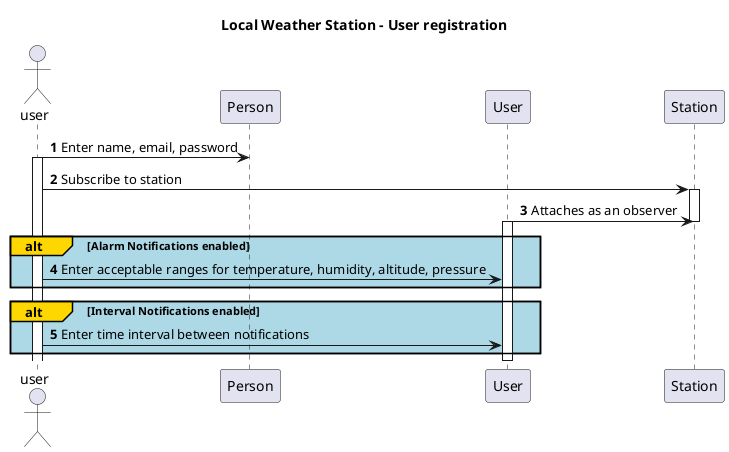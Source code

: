 @startuml
'https://plantuml.com/sequence-diagram
title Local Weather Station - User registration
autonumber
actor user
participant Person
participant User
participant Station
user -> Person : Enter name, email, password
activate user
user -> Station: Subscribe to station
activate Station
User -> Station: Attaches as an observer
deactivate Station
activate User
alt#Gold #LightBlue Alarm Notifications enabled
    user -> User: Enter acceptable ranges for temperature, humidity, altitude, pressure
end
alt#Gold #LightBlue Interval Notifications enabled
    user -> User: Enter time interval between notifications
end
deactivate User
@enduml